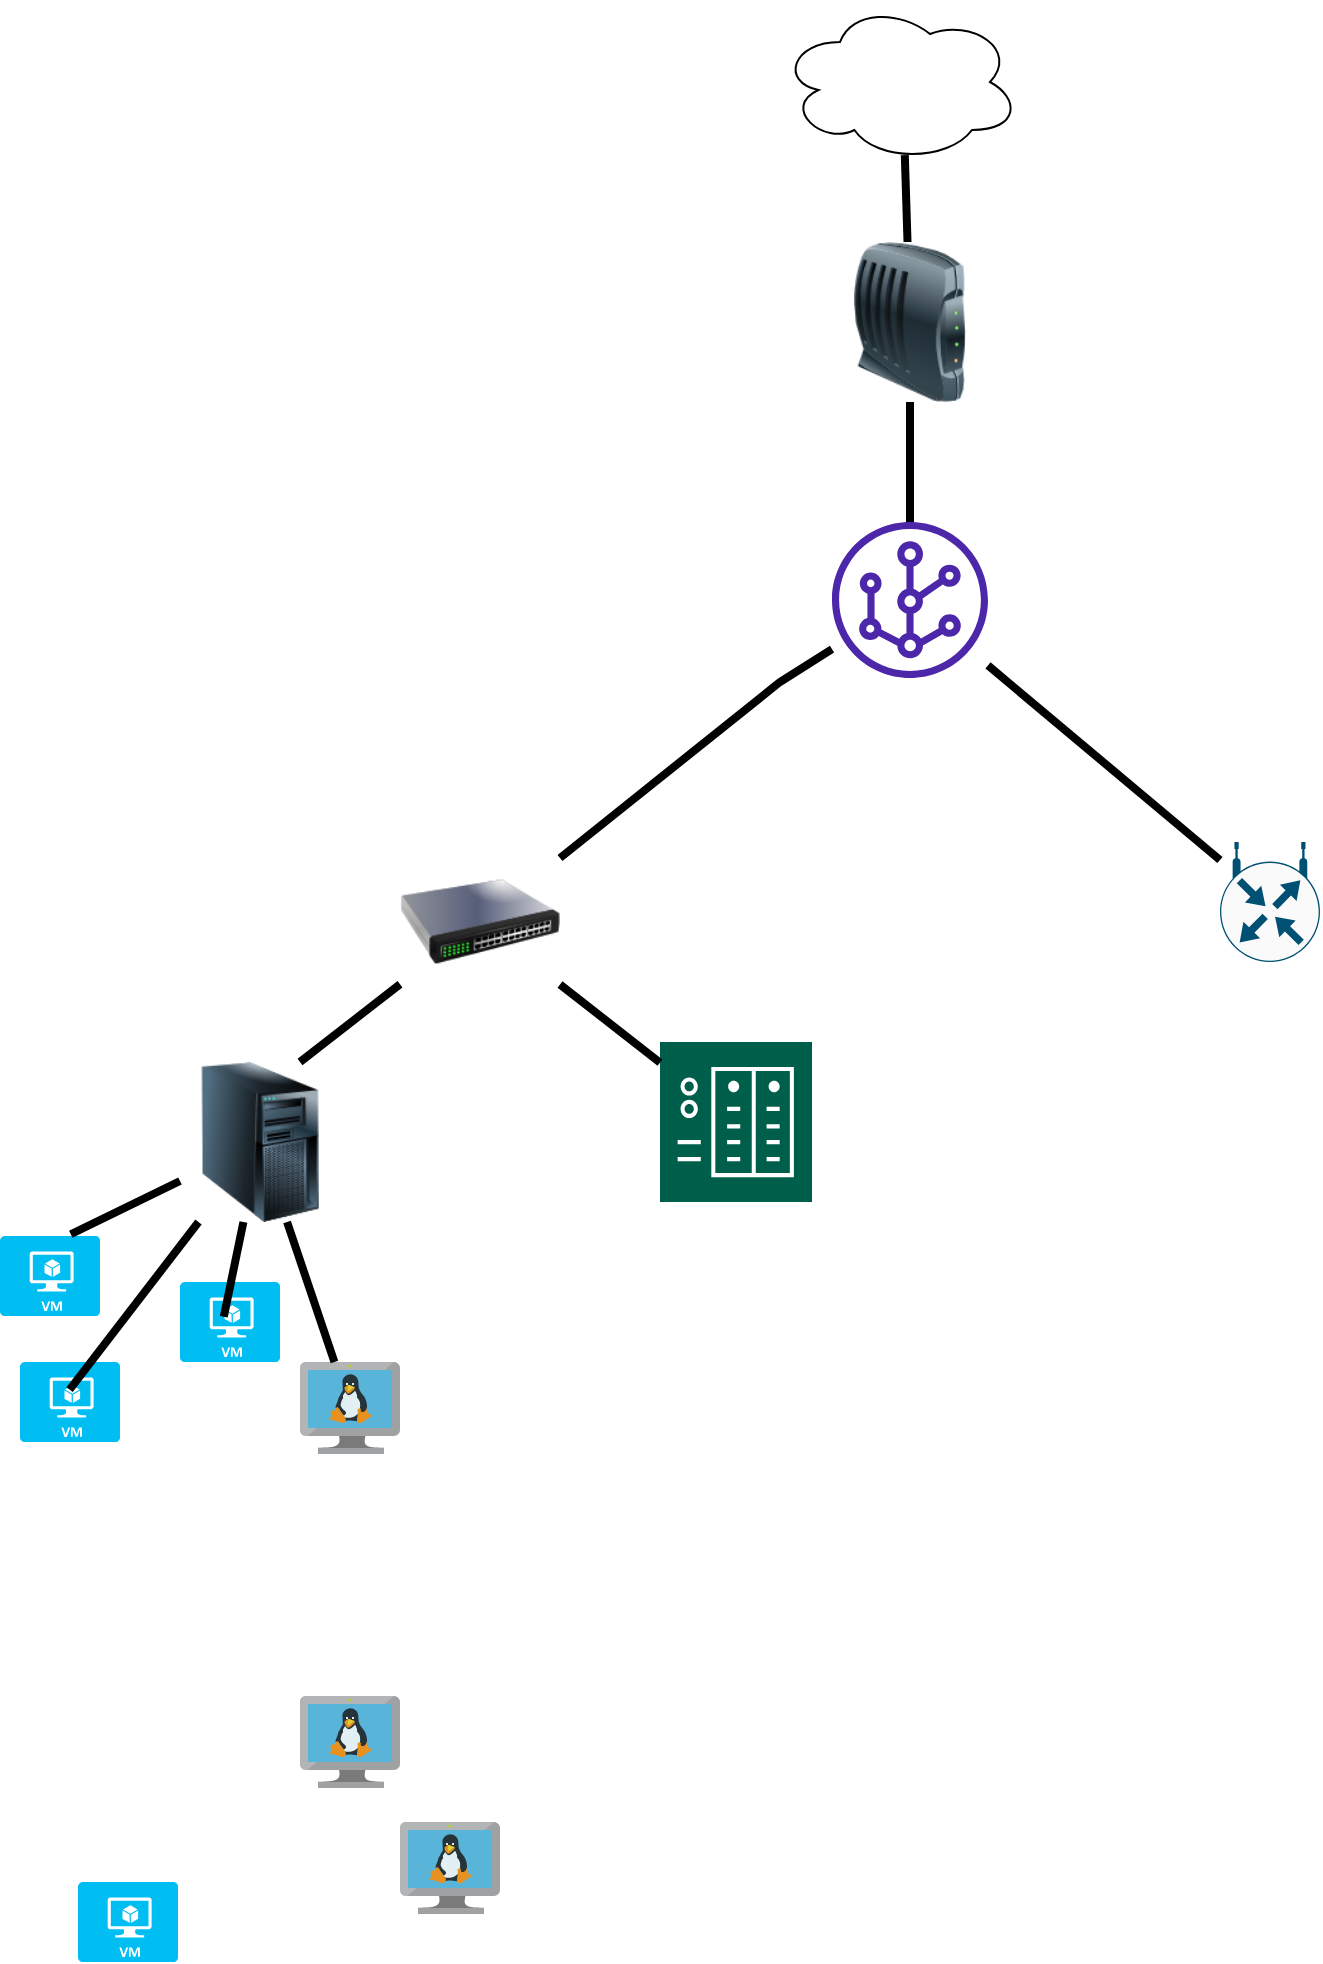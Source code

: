 <mxfile version="20.2.4" type="github"><diagram id="ROhZBb3BDWaQcDKCVCQp" name="Page-1"><mxGraphModel dx="1285" dy="1134" grid="1" gridSize="10" guides="1" tooltips="1" connect="1" arrows="1" fold="1" page="1" pageScale="1" pageWidth="850" pageHeight="1100" math="0" shadow="0"><root><mxCell id="0"/><mxCell id="1" parent="0"/><mxCell id="eHOliG-EWbyz4Oqbs4BK-1" value="" style="ellipse;shape=cloud;whiteSpace=wrap;html=1;" vertex="1" parent="1"><mxGeometry x="400" y="10" width="120" height="80" as="geometry"/></mxCell><mxCell id="eHOliG-EWbyz4Oqbs4BK-2" value="" style="image;html=1;image=img/lib/clip_art/networking/Modem_128x128.png" vertex="1" parent="1"><mxGeometry x="425" y="130" width="80" height="80" as="geometry"/></mxCell><mxCell id="eHOliG-EWbyz4Oqbs4BK-3" value="" style="sketch=0;outlineConnect=0;fontColor=#232F3E;gradientColor=none;fillColor=#4D27AA;strokeColor=none;dashed=0;verticalLabelPosition=bottom;verticalAlign=top;align=center;html=1;fontSize=12;fontStyle=0;aspect=fixed;pointerEvents=1;shape=mxgraph.aws4.virtual_router;points=[[0.5,0.04,0,0,0]];" vertex="1" parent="1"><mxGeometry x="426" y="270" width="78" height="78" as="geometry"/></mxCell><mxCell id="eHOliG-EWbyz4Oqbs4BK-4" value="" style="endArrow=none;html=1;rounded=0;strokeWidth=4;" edge="1" parent="1" source="eHOliG-EWbyz4Oqbs4BK-2" target="eHOliG-EWbyz4Oqbs4BK-3"><mxGeometry width="50" height="50" relative="1" as="geometry"><mxPoint x="465" y="210" as="sourcePoint"/><mxPoint x="460" y="280" as="targetPoint"/></mxGeometry></mxCell><mxCell id="eHOliG-EWbyz4Oqbs4BK-5" value="" style="endArrow=none;html=1;rounded=0;strokeWidth=4;entryX=0.52;entryY=0.957;entryDx=0;entryDy=0;entryPerimeter=0;" edge="1" parent="1" source="eHOliG-EWbyz4Oqbs4BK-2" target="eHOliG-EWbyz4Oqbs4BK-1"><mxGeometry width="50" height="50" relative="1" as="geometry"><mxPoint x="410" y="270" as="sourcePoint"/><mxPoint x="460" y="220" as="targetPoint"/></mxGeometry></mxCell><mxCell id="eHOliG-EWbyz4Oqbs4BK-6" value="" style="endArrow=none;html=1;rounded=0;strokeWidth=4;" edge="1" parent="1" source="eHOliG-EWbyz4Oqbs4BK-9" target="eHOliG-EWbyz4Oqbs4BK-3"><mxGeometry width="50" height="50" relative="1" as="geometry"><mxPoint x="350" y="380" as="sourcePoint"/><mxPoint x="480" y="420" as="targetPoint"/><Array as="points"><mxPoint x="400" y="350"/></Array></mxGeometry></mxCell><mxCell id="eHOliG-EWbyz4Oqbs4BK-7" value="" style="endArrow=none;html=1;rounded=0;strokeWidth=4;" edge="1" parent="1" source="eHOliG-EWbyz4Oqbs4BK-27" target="eHOliG-EWbyz4Oqbs4BK-3"><mxGeometry width="50" height="50" relative="1" as="geometry"><mxPoint x="590" y="400" as="sourcePoint"/><mxPoint x="480" y="420" as="targetPoint"/></mxGeometry></mxCell><mxCell id="eHOliG-EWbyz4Oqbs4BK-8" value="" style="image;html=1;image=img/lib/clip_art/computers/Server_Tower_128x128.png" vertex="1" parent="1"><mxGeometry x="100" y="540" width="80" height="80" as="geometry"/></mxCell><mxCell id="eHOliG-EWbyz4Oqbs4BK-10" value="" style="sketch=0;pointerEvents=1;shadow=0;dashed=0;html=1;strokeColor=none;fillColor=#005F4B;labelPosition=center;verticalLabelPosition=bottom;verticalAlign=top;align=center;outlineConnect=0;shape=mxgraph.veeam2.nas;" vertex="1" parent="1"><mxGeometry x="340" y="530" width="76" height="80" as="geometry"/></mxCell><mxCell id="eHOliG-EWbyz4Oqbs4BK-14" value="" style="endArrow=none;html=1;rounded=0;strokeWidth=4;entryX=0.75;entryY=0;entryDx=0;entryDy=0;" edge="1" parent="1" source="eHOliG-EWbyz4Oqbs4BK-9" target="eHOliG-EWbyz4Oqbs4BK-8"><mxGeometry width="50" height="50" relative="1" as="geometry"><mxPoint x="320" y="460" as="sourcePoint"/><mxPoint x="480" y="420" as="targetPoint"/></mxGeometry></mxCell><mxCell id="eHOliG-EWbyz4Oqbs4BK-15" value="" style="endArrow=none;html=1;rounded=0;strokeWidth=4;" edge="1" parent="1" source="eHOliG-EWbyz4Oqbs4BK-10" target="eHOliG-EWbyz4Oqbs4BK-9"><mxGeometry width="50" height="50" relative="1" as="geometry"><mxPoint x="430" y="470" as="sourcePoint"/><mxPoint x="480" y="420" as="targetPoint"/></mxGeometry></mxCell><mxCell id="eHOliG-EWbyz4Oqbs4BK-9" value="" style="image;html=1;image=img/lib/clip_art/networking/Switch_128x128.png" vertex="1" parent="1"><mxGeometry x="210" y="430" width="80" height="80" as="geometry"/></mxCell><mxCell id="eHOliG-EWbyz4Oqbs4BK-16" value="" style="verticalLabelPosition=bottom;html=1;verticalAlign=top;align=center;strokeColor=none;fillColor=#00BEF2;shape=mxgraph.azure.virtual_machine;" vertex="1" parent="1"><mxGeometry x="10" y="627" width="50" height="40" as="geometry"/></mxCell><mxCell id="eHOliG-EWbyz4Oqbs4BK-17" value="" style="verticalLabelPosition=bottom;html=1;verticalAlign=top;align=center;strokeColor=none;fillColor=#00BEF2;shape=mxgraph.azure.virtual_machine;" vertex="1" parent="1"><mxGeometry x="20" y="690" width="50" height="40" as="geometry"/></mxCell><mxCell id="eHOliG-EWbyz4Oqbs4BK-18" value="" style="verticalLabelPosition=bottom;html=1;verticalAlign=top;align=center;strokeColor=none;fillColor=#00BEF2;shape=mxgraph.azure.virtual_machine;" vertex="1" parent="1"><mxGeometry x="100" y="650" width="50" height="40" as="geometry"/></mxCell><mxCell id="eHOliG-EWbyz4Oqbs4BK-19" value="" style="verticalLabelPosition=bottom;html=1;verticalAlign=top;align=center;strokeColor=none;fillColor=#00BEF2;shape=mxgraph.azure.virtual_machine;" vertex="1" parent="1"><mxGeometry x="49" y="950" width="50" height="40" as="geometry"/></mxCell><mxCell id="eHOliG-EWbyz4Oqbs4BK-20" value="" style="sketch=0;aspect=fixed;html=1;points=[];align=center;image;fontSize=12;image=img/lib/mscae/VM_Linux.svg;" vertex="1" parent="1"><mxGeometry x="210" y="920" width="50" height="46" as="geometry"/></mxCell><mxCell id="eHOliG-EWbyz4Oqbs4BK-21" value="" style="sketch=0;aspect=fixed;html=1;points=[];align=center;image;fontSize=12;image=img/lib/mscae/VM_Linux.svg;" vertex="1" parent="1"><mxGeometry x="160" y="690" width="50" height="46" as="geometry"/></mxCell><mxCell id="eHOliG-EWbyz4Oqbs4BK-22" value="" style="sketch=0;aspect=fixed;html=1;points=[];align=center;image;fontSize=12;image=img/lib/mscae/VM_Linux.svg;" vertex="1" parent="1"><mxGeometry x="160" y="857" width="50" height="46" as="geometry"/></mxCell><mxCell id="eHOliG-EWbyz4Oqbs4BK-23" value="" style="endArrow=none;html=1;rounded=0;strokeWidth=4;exitX=0.708;exitY=-0.022;exitDx=0;exitDy=0;exitPerimeter=0;" edge="1" parent="1" source="eHOliG-EWbyz4Oqbs4BK-16" target="eHOliG-EWbyz4Oqbs4BK-8"><mxGeometry width="50" height="50" relative="1" as="geometry"><mxPoint x="460" y="540" as="sourcePoint"/><mxPoint x="510" y="490" as="targetPoint"/></mxGeometry></mxCell><mxCell id="eHOliG-EWbyz4Oqbs4BK-24" value="" style="endArrow=none;html=1;rounded=0;strokeWidth=4;exitX=0.496;exitY=0.346;exitDx=0;exitDy=0;exitPerimeter=0;" edge="1" parent="1" source="eHOliG-EWbyz4Oqbs4BK-17" target="eHOliG-EWbyz4Oqbs4BK-8"><mxGeometry width="50" height="50" relative="1" as="geometry"><mxPoint x="60" y="720" as="sourcePoint"/><mxPoint x="120" y="760" as="targetPoint"/></mxGeometry></mxCell><mxCell id="eHOliG-EWbyz4Oqbs4BK-25" value="" style="endArrow=none;html=1;rounded=0;strokeWidth=4;exitX=0.438;exitY=0.434;exitDx=0;exitDy=0;exitPerimeter=0;" edge="1" parent="1" source="eHOliG-EWbyz4Oqbs4BK-18" target="eHOliG-EWbyz4Oqbs4BK-8"><mxGeometry width="50" height="50" relative="1" as="geometry"><mxPoint x="110" y="760" as="sourcePoint"/><mxPoint x="160" y="710" as="targetPoint"/></mxGeometry></mxCell><mxCell id="eHOliG-EWbyz4Oqbs4BK-26" value="" style="endArrow=none;html=1;rounded=0;strokeWidth=4;" edge="1" parent="1" source="eHOliG-EWbyz4Oqbs4BK-8" target="eHOliG-EWbyz4Oqbs4BK-21"><mxGeometry width="50" height="50" relative="1" as="geometry"><mxPoint x="160" y="660" as="sourcePoint"/><mxPoint x="210" y="610" as="targetPoint"/></mxGeometry></mxCell><mxCell id="eHOliG-EWbyz4Oqbs4BK-27" value="" style="sketch=0;points=[[0.5,0,0],[1,0.5,0],[0.5,1,0],[0,0.5,0],[0.145,0.145,0],[0.856,0.145,0],[0.855,0.856,0],[0.145,0.855,0]];verticalLabelPosition=bottom;html=1;verticalAlign=top;aspect=fixed;align=center;pointerEvents=1;shape=mxgraph.cisco19.rect;prIcon=wireless_router;fillColor=#FAFAFA;strokeColor=#005073;" vertex="1" parent="1"><mxGeometry x="620" y="430" width="50" height="60" as="geometry"/></mxCell></root></mxGraphModel></diagram></mxfile>